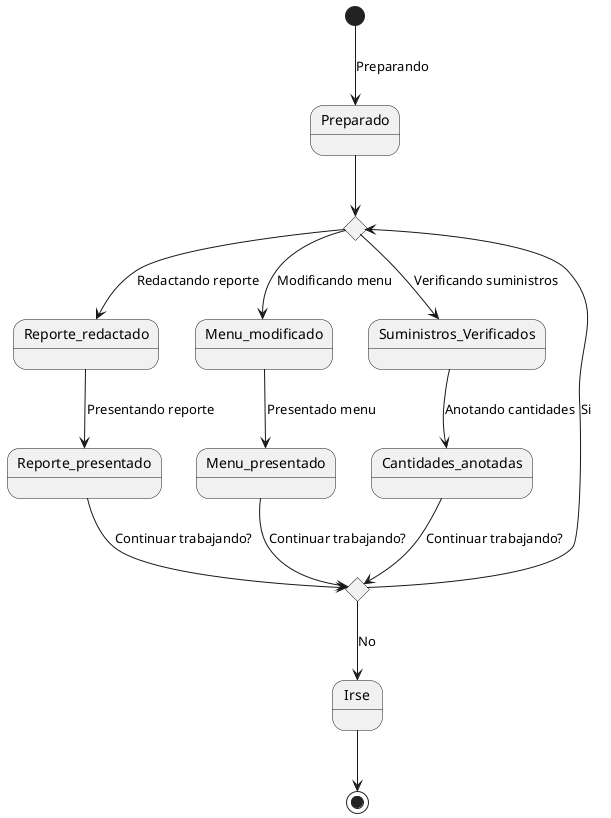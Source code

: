 @startuml domain-modeling

state b <<choice>>
state c <<choice>>

[*]-->Preparado : Preparando
Preparado-->b
Irse-->[*]
b-->Reporte_redactado : Redactando reporte
Reporte_redactado-->Reporte_presentado : Presentando reporte
Reporte_presentado-->c : Continuar trabajando?
b-->Menu_modificado : Modificando menu
Menu_modificado-->Menu_presentado : Presentado menu
Menu_presentado-->c : Continuar trabajando?
b-->Suministros_Verificados : Verificando suministros
Suministros_Verificados-->Cantidades_anotadas : Anotando cantidades
Cantidades_anotadas-->c : Continuar trabajando?
c-->b : Si
c-->Irse : No

@enduml
